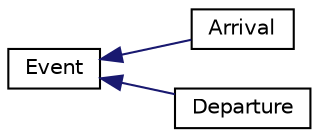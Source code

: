 digraph "Graphical Class Hierarchy"
{
 // LATEX_PDF_SIZE
  edge [fontname="Helvetica",fontsize="10",labelfontname="Helvetica",labelfontsize="10"];
  node [fontname="Helvetica",fontsize="10",shape=record];
  rankdir="LR";
  Node0 [label="Event",height=0.2,width=0.4,color="black", fillcolor="white", style="filled",URL="$class_event.html",tooltip="classe representant un évènement de la simulation comme l'arrivée et le départ d'un client dans la ba..."];
  Node0 -> Node1 [dir="back",color="midnightblue",fontsize="10",style="solid",fontname="Helvetica"];
  Node1 [label="Arrival",height=0.2,width=0.4,color="black", fillcolor="white", style="filled",URL="$class_arrival.html",tooltip="classe representant l'évènement d'arriver du client La classe permet de gérer l'arriver du client dan..."];
  Node0 -> Node2 [dir="back",color="midnightblue",fontsize="10",style="solid",fontname="Helvetica"];
  Node2 [label="Departure",height=0.2,width=0.4,color="black", fillcolor="white", style="filled",URL="$class_departure.html",tooltip="classe representant l'évènement de départ d'un client de la banque'"];
}
